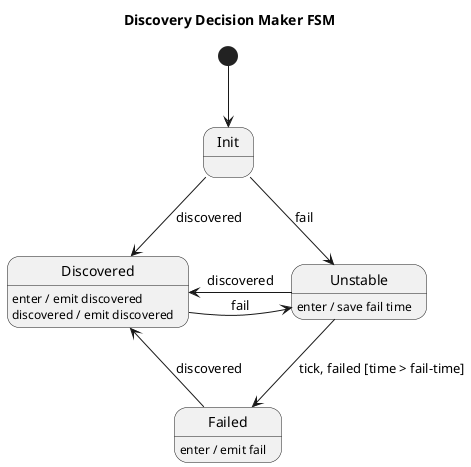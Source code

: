 @startuml
title Discovery Decision Maker FSM

[*] --> Init

Init -> Discovered : discovered
Init -d-> Unstable : fail

Unstable : enter / save fail time
Unstable -d-> Failed : tick, failed [time > fail-time]
Unstable -> Discovered : discovered

Failed : enter / emit fail
Failed -> Discovered : discovered

Discovered -> Unstable : fail
Discovered : enter / emit discovered
Discovered : discovered / emit discovered

@enduml
